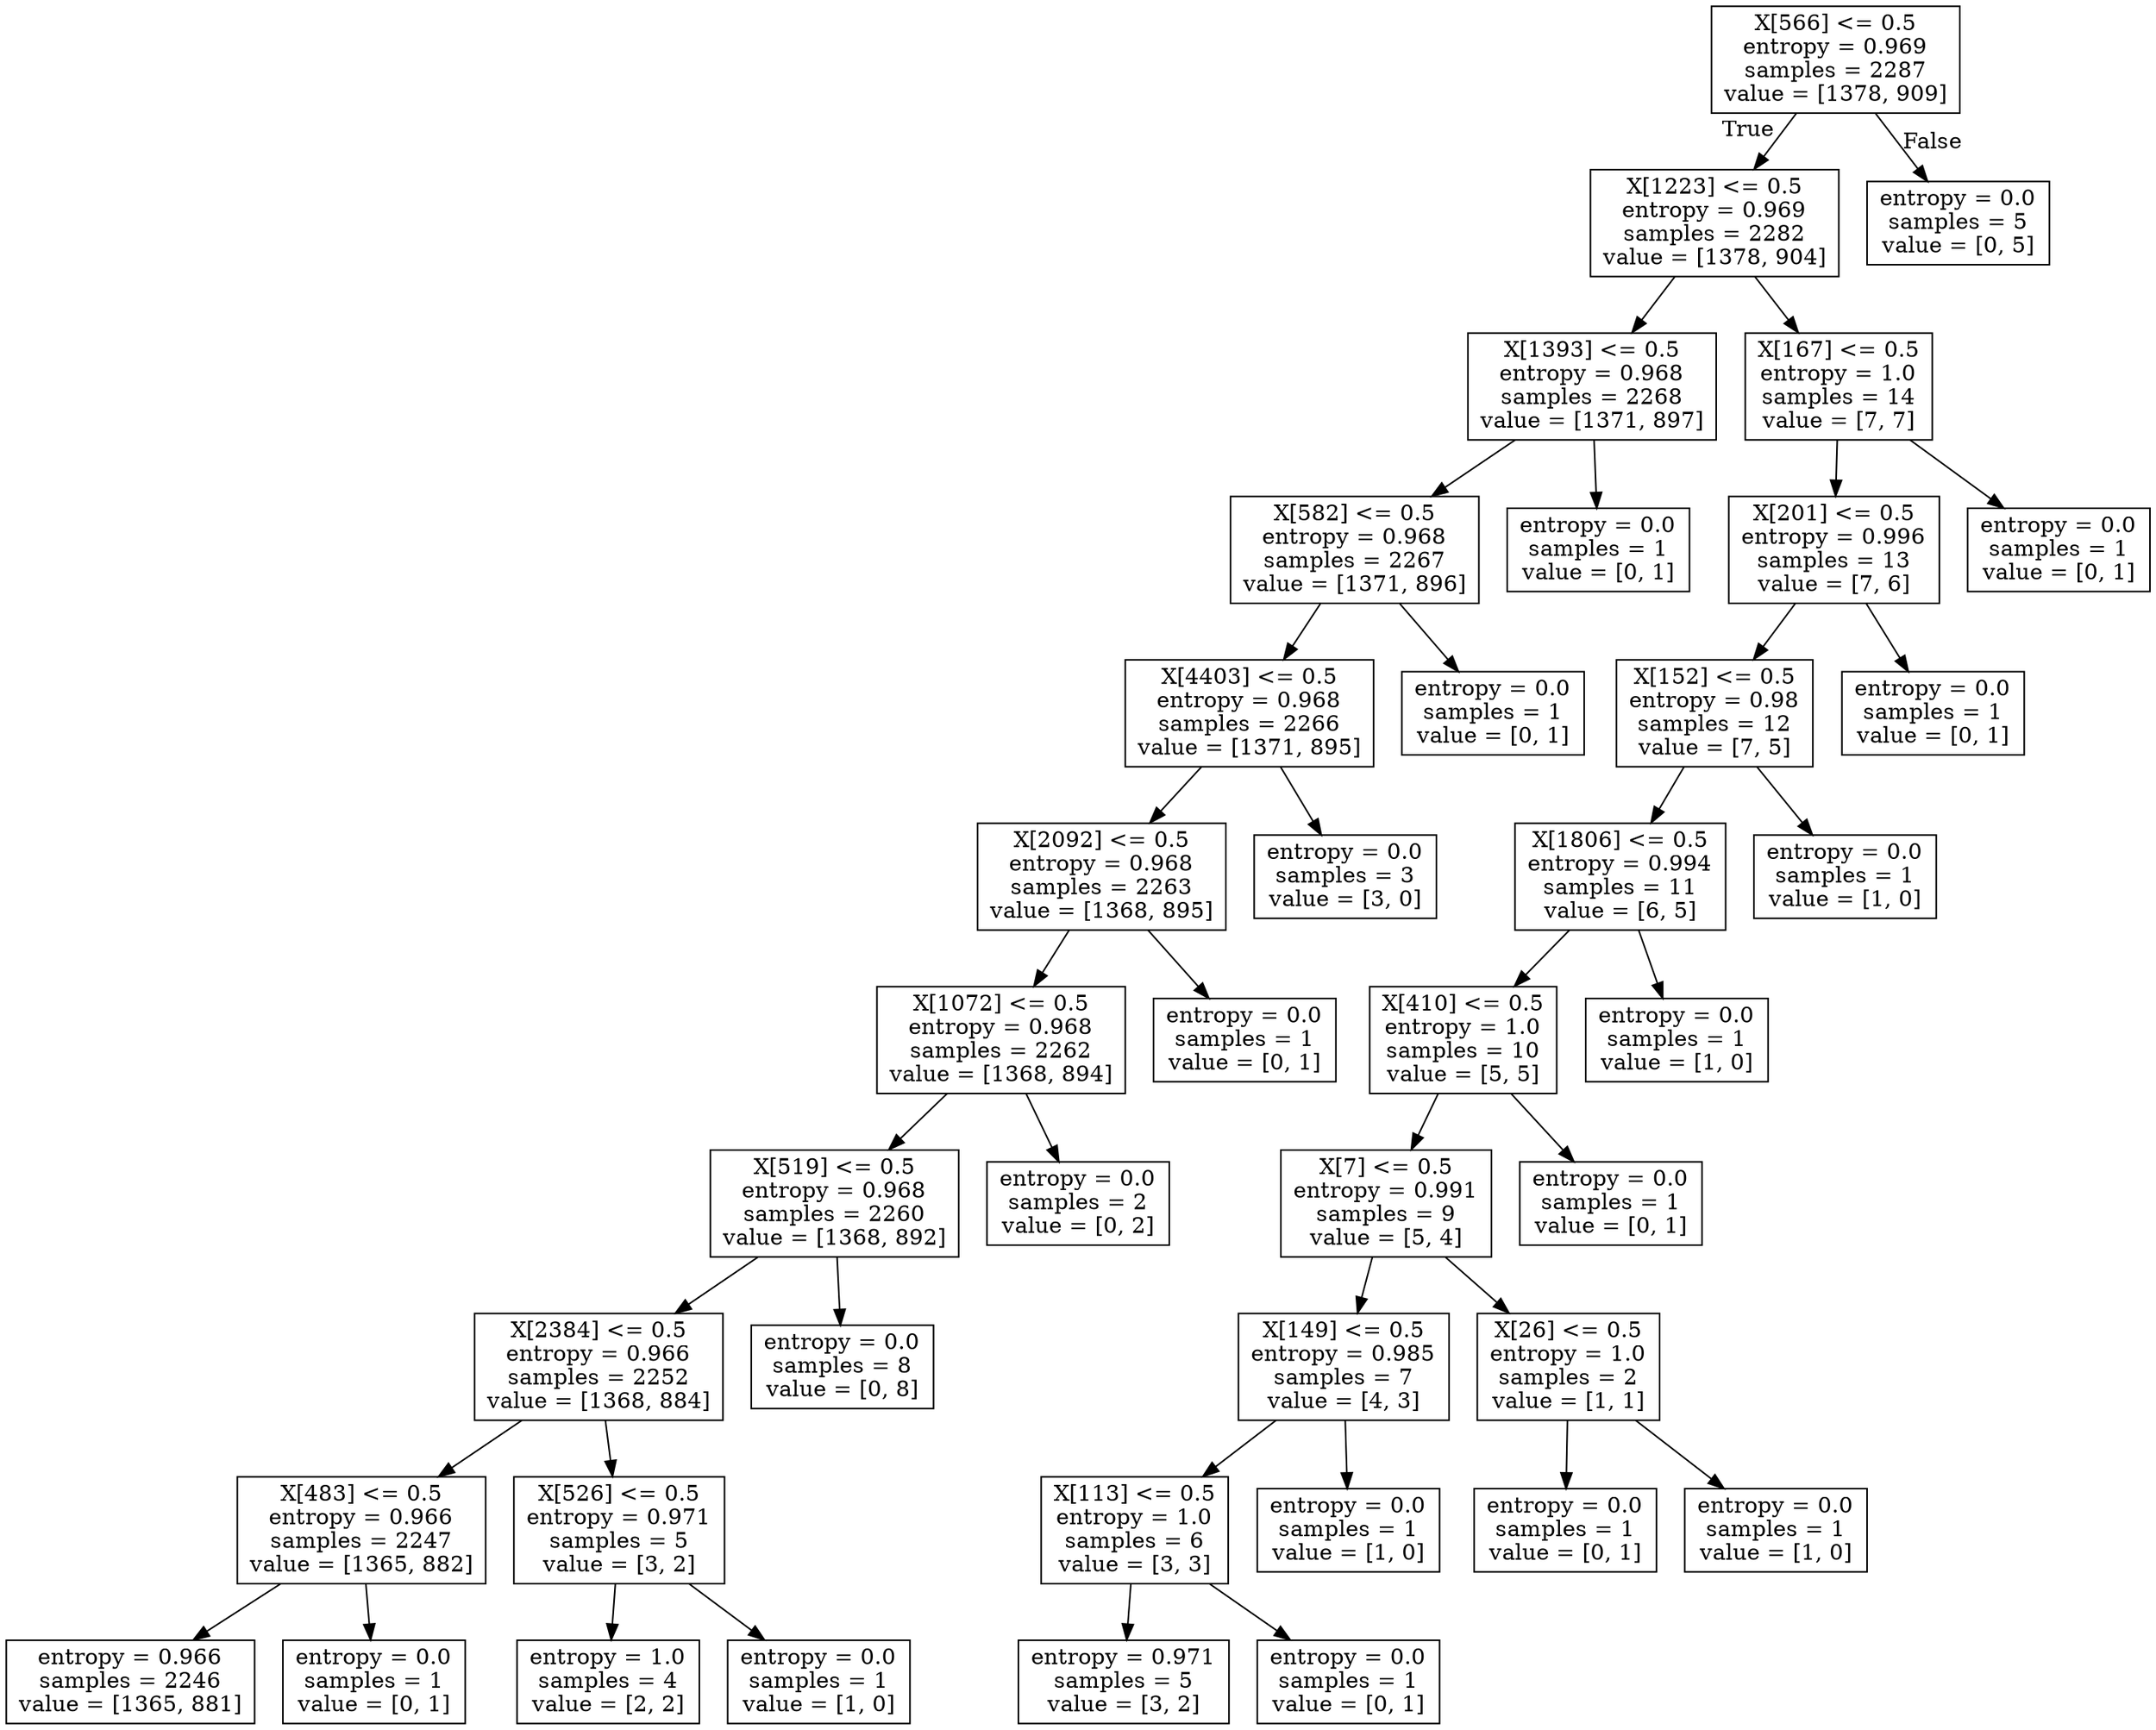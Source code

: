 digraph Tree {
node [shape=box] ;
0 [label="X[566] <= 0.5\nentropy = 0.969\nsamples = 2287\nvalue = [1378, 909]"] ;
1 [label="X[1223] <= 0.5\nentropy = 0.969\nsamples = 2282\nvalue = [1378, 904]"] ;
0 -> 1 [labeldistance=2.5, labelangle=45, headlabel="True"] ;
2 [label="X[1393] <= 0.5\nentropy = 0.968\nsamples = 2268\nvalue = [1371, 897]"] ;
1 -> 2 ;
3 [label="X[582] <= 0.5\nentropy = 0.968\nsamples = 2267\nvalue = [1371, 896]"] ;
2 -> 3 ;
4 [label="X[4403] <= 0.5\nentropy = 0.968\nsamples = 2266\nvalue = [1371, 895]"] ;
3 -> 4 ;
5 [label="X[2092] <= 0.5\nentropy = 0.968\nsamples = 2263\nvalue = [1368, 895]"] ;
4 -> 5 ;
6 [label="X[1072] <= 0.5\nentropy = 0.968\nsamples = 2262\nvalue = [1368, 894]"] ;
5 -> 6 ;
7 [label="X[519] <= 0.5\nentropy = 0.968\nsamples = 2260\nvalue = [1368, 892]"] ;
6 -> 7 ;
8 [label="X[2384] <= 0.5\nentropy = 0.966\nsamples = 2252\nvalue = [1368, 884]"] ;
7 -> 8 ;
9 [label="X[483] <= 0.5\nentropy = 0.966\nsamples = 2247\nvalue = [1365, 882]"] ;
8 -> 9 ;
10 [label="entropy = 0.966\nsamples = 2246\nvalue = [1365, 881]"] ;
9 -> 10 ;
11 [label="entropy = 0.0\nsamples = 1\nvalue = [0, 1]"] ;
9 -> 11 ;
12 [label="X[526] <= 0.5\nentropy = 0.971\nsamples = 5\nvalue = [3, 2]"] ;
8 -> 12 ;
13 [label="entropy = 1.0\nsamples = 4\nvalue = [2, 2]"] ;
12 -> 13 ;
14 [label="entropy = 0.0\nsamples = 1\nvalue = [1, 0]"] ;
12 -> 14 ;
15 [label="entropy = 0.0\nsamples = 8\nvalue = [0, 8]"] ;
7 -> 15 ;
16 [label="entropy = 0.0\nsamples = 2\nvalue = [0, 2]"] ;
6 -> 16 ;
17 [label="entropy = 0.0\nsamples = 1\nvalue = [0, 1]"] ;
5 -> 17 ;
18 [label="entropy = 0.0\nsamples = 3\nvalue = [3, 0]"] ;
4 -> 18 ;
19 [label="entropy = 0.0\nsamples = 1\nvalue = [0, 1]"] ;
3 -> 19 ;
20 [label="entropy = 0.0\nsamples = 1\nvalue = [0, 1]"] ;
2 -> 20 ;
21 [label="X[167] <= 0.5\nentropy = 1.0\nsamples = 14\nvalue = [7, 7]"] ;
1 -> 21 ;
22 [label="X[201] <= 0.5\nentropy = 0.996\nsamples = 13\nvalue = [7, 6]"] ;
21 -> 22 ;
23 [label="X[152] <= 0.5\nentropy = 0.98\nsamples = 12\nvalue = [7, 5]"] ;
22 -> 23 ;
24 [label="X[1806] <= 0.5\nentropy = 0.994\nsamples = 11\nvalue = [6, 5]"] ;
23 -> 24 ;
25 [label="X[410] <= 0.5\nentropy = 1.0\nsamples = 10\nvalue = [5, 5]"] ;
24 -> 25 ;
26 [label="X[7] <= 0.5\nentropy = 0.991\nsamples = 9\nvalue = [5, 4]"] ;
25 -> 26 ;
27 [label="X[149] <= 0.5\nentropy = 0.985\nsamples = 7\nvalue = [4, 3]"] ;
26 -> 27 ;
28 [label="X[113] <= 0.5\nentropy = 1.0\nsamples = 6\nvalue = [3, 3]"] ;
27 -> 28 ;
29 [label="entropy = 0.971\nsamples = 5\nvalue = [3, 2]"] ;
28 -> 29 ;
30 [label="entropy = 0.0\nsamples = 1\nvalue = [0, 1]"] ;
28 -> 30 ;
31 [label="entropy = 0.0\nsamples = 1\nvalue = [1, 0]"] ;
27 -> 31 ;
32 [label="X[26] <= 0.5\nentropy = 1.0\nsamples = 2\nvalue = [1, 1]"] ;
26 -> 32 ;
33 [label="entropy = 0.0\nsamples = 1\nvalue = [0, 1]"] ;
32 -> 33 ;
34 [label="entropy = 0.0\nsamples = 1\nvalue = [1, 0]"] ;
32 -> 34 ;
35 [label="entropy = 0.0\nsamples = 1\nvalue = [0, 1]"] ;
25 -> 35 ;
36 [label="entropy = 0.0\nsamples = 1\nvalue = [1, 0]"] ;
24 -> 36 ;
37 [label="entropy = 0.0\nsamples = 1\nvalue = [1, 0]"] ;
23 -> 37 ;
38 [label="entropy = 0.0\nsamples = 1\nvalue = [0, 1]"] ;
22 -> 38 ;
39 [label="entropy = 0.0\nsamples = 1\nvalue = [0, 1]"] ;
21 -> 39 ;
40 [label="entropy = 0.0\nsamples = 5\nvalue = [0, 5]"] ;
0 -> 40 [labeldistance=2.5, labelangle=-45, headlabel="False"] ;
}